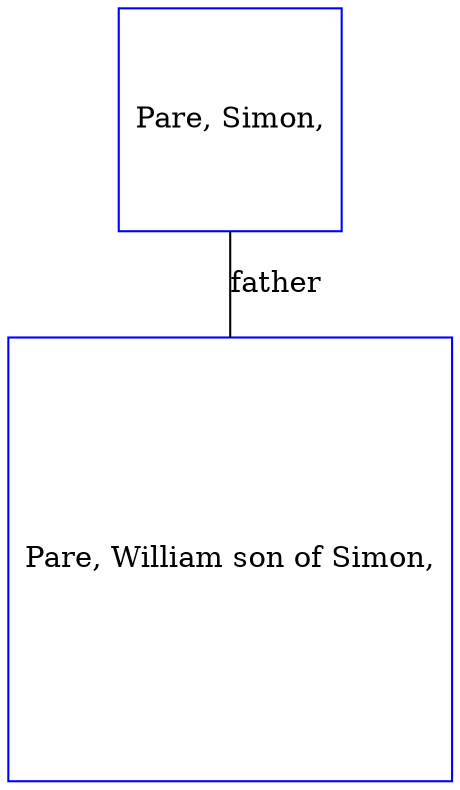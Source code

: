 digraph D {
    edge [dir=none];    node [shape=box];    "010054"   [label="Pare, William son of Simon,", shape=box, regular=1, color="blue"] ;
"010055"   [label="Pare, Simon,", shape=box, regular=1, color="blue"] ;
010055->010054 [label="father",arrowsize=0.0]; 
}